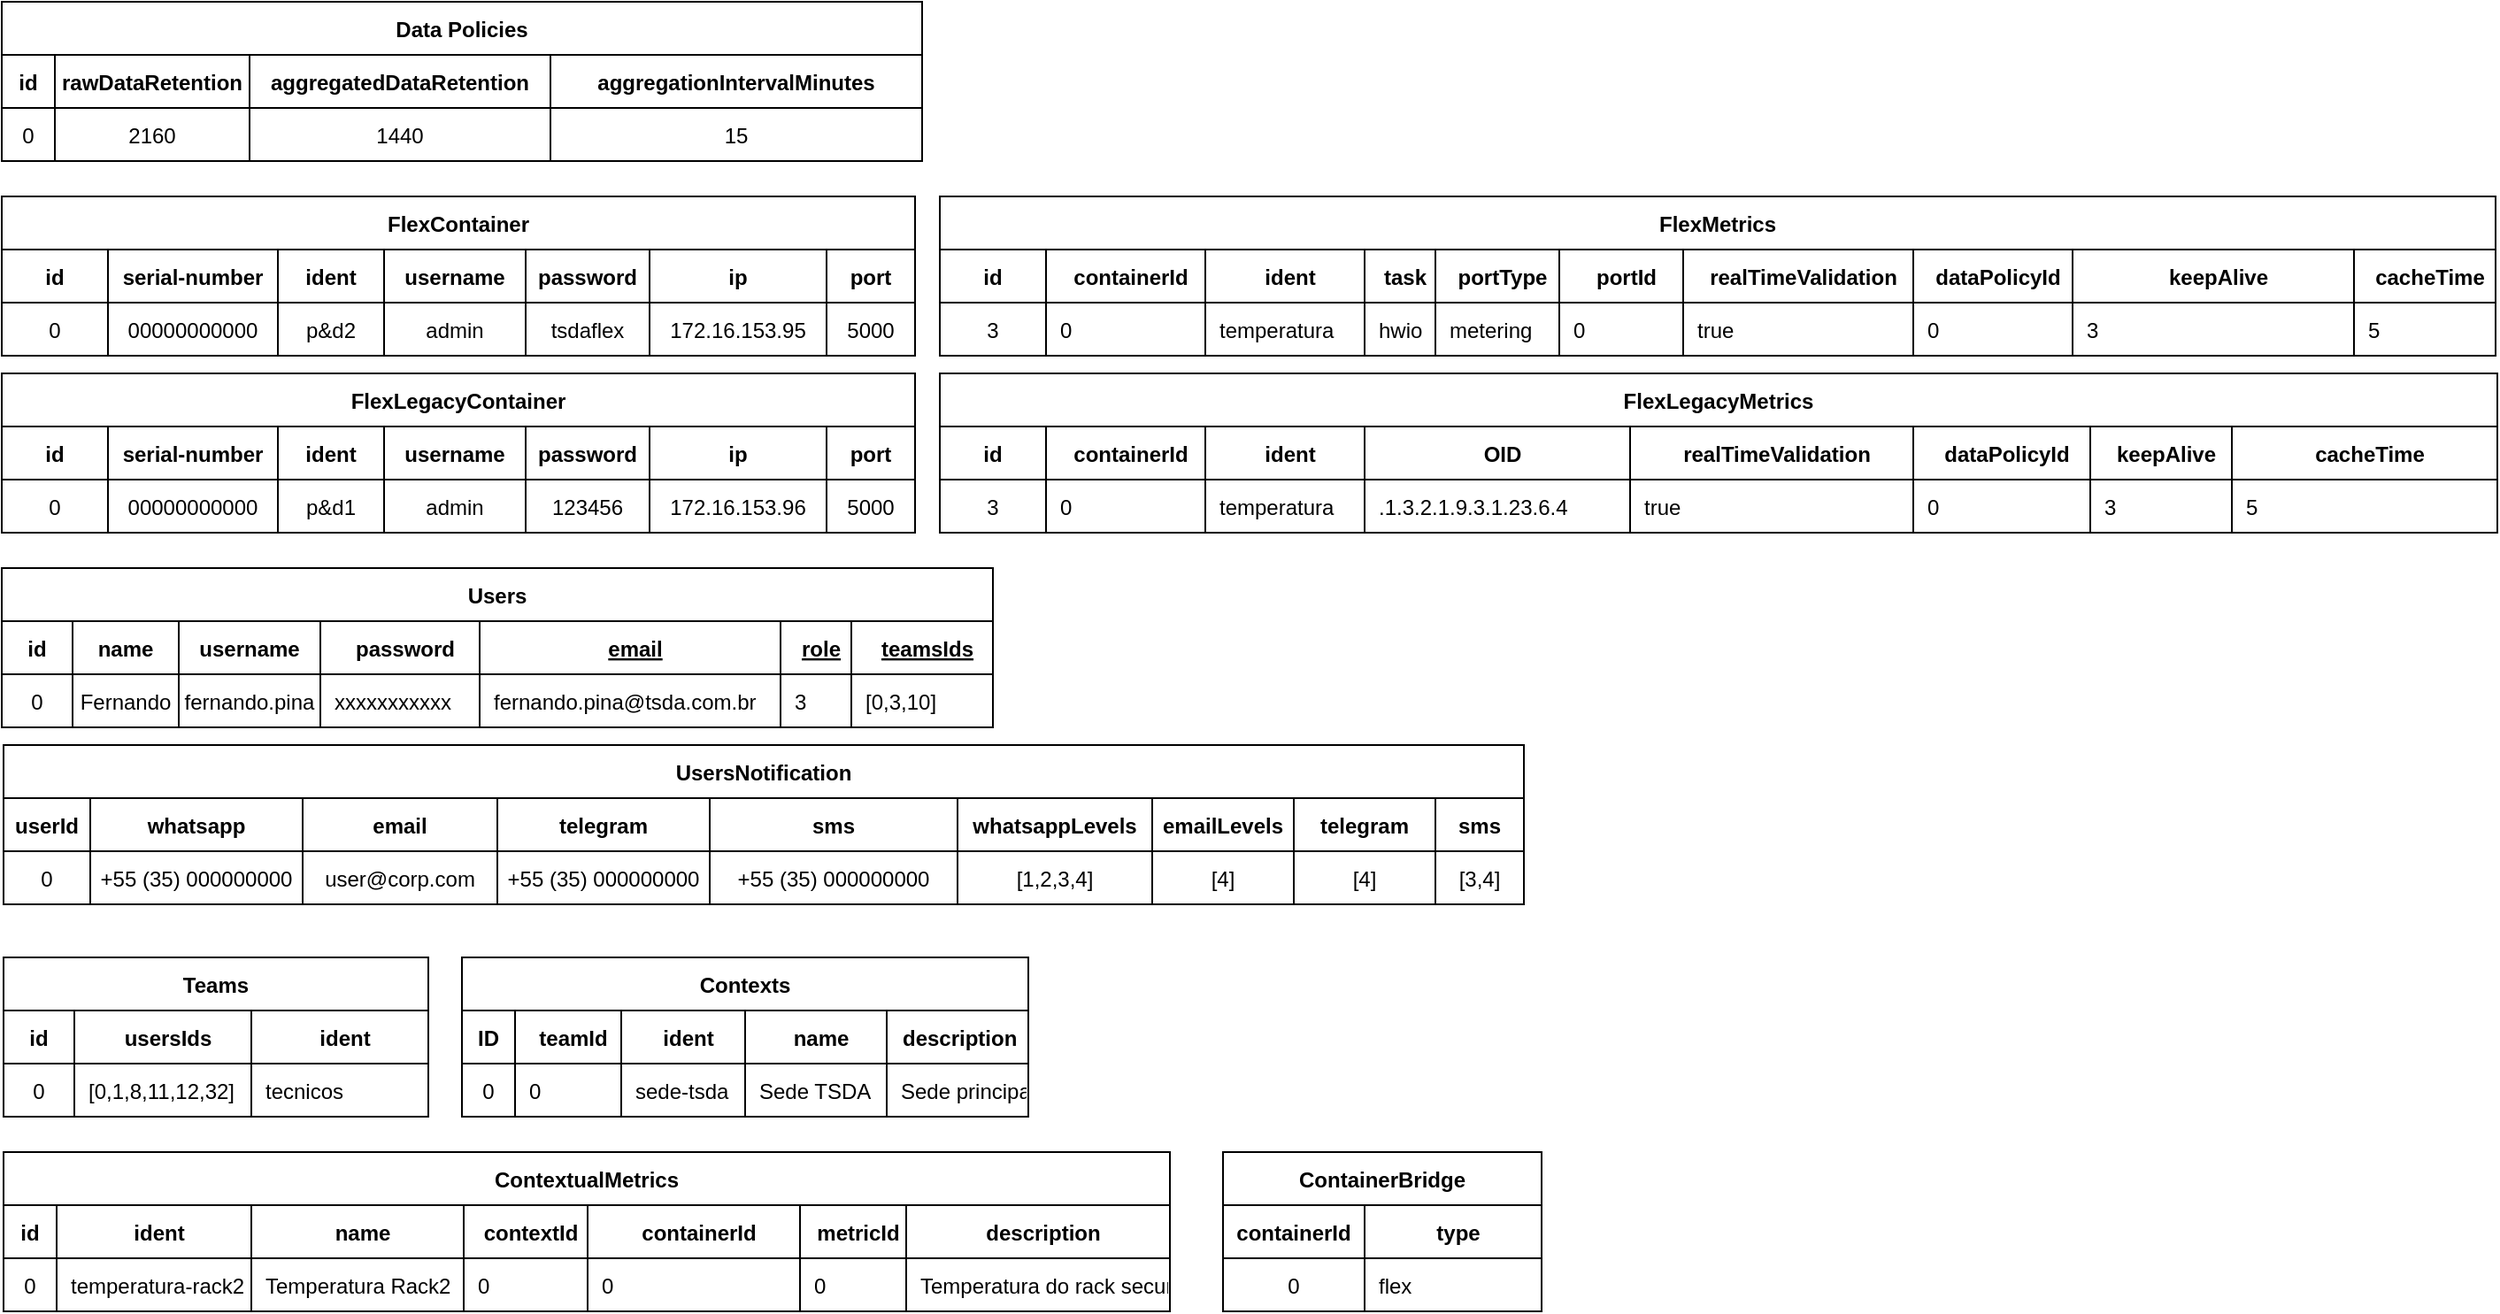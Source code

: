 <mxfile version="20.3.7" type="device"><diagram id="XfhPXCqJFvf_wuu39HGO" name="Página-1"><mxGraphModel dx="1302" dy="1980" grid="1" gridSize="10" guides="1" tooltips="1" connect="1" arrows="1" fold="1" page="1" pageScale="1" pageWidth="827" pageHeight="1169" math="0" shadow="0"><root><mxCell id="0"/><mxCell id="1" parent="0"/><mxCell id="057XA3kGeUnl7sfl549g-14" value="Users" style="shape=table;startSize=30;container=1;collapsible=1;childLayout=tableLayout;fixedRows=1;rowLines=0;fontStyle=1;align=center;resizeLast=1;" parent="1" vertex="1"><mxGeometry x="10" y="220" width="560" height="90" as="geometry"><mxRectangle x="413" y="370" width="70" height="30" as="alternateBounds"/></mxGeometry></mxCell><mxCell id="057XA3kGeUnl7sfl549g-15" value="" style="shape=tableRow;horizontal=0;startSize=0;swimlaneHead=0;swimlaneBody=0;fillColor=none;collapsible=0;dropTarget=0;points=[[0,0.5],[1,0.5]];portConstraint=eastwest;top=0;left=0;right=0;bottom=1;" parent="057XA3kGeUnl7sfl549g-14" vertex="1"><mxGeometry y="30" width="560" height="30" as="geometry"/></mxCell><mxCell id="057XA3kGeUnl7sfl549g-31" value="id" style="shape=partialRectangle;connectable=0;fillColor=none;top=0;left=0;bottom=0;right=0;fontStyle=1;overflow=hidden;align=center;" parent="057XA3kGeUnl7sfl549g-15" vertex="1"><mxGeometry width="40" height="30" as="geometry"><mxRectangle width="40" height="30" as="alternateBounds"/></mxGeometry></mxCell><mxCell id="057XA3kGeUnl7sfl549g-27" value="name" style="shape=partialRectangle;connectable=0;fillColor=none;top=0;left=0;bottom=0;right=0;fontStyle=1;overflow=hidden;align=center;" parent="057XA3kGeUnl7sfl549g-15" vertex="1"><mxGeometry x="40" width="60" height="30" as="geometry"><mxRectangle width="60" height="30" as="alternateBounds"/></mxGeometry></mxCell><mxCell id="057XA3kGeUnl7sfl549g-16" value="username" style="shape=partialRectangle;connectable=0;fillColor=none;top=0;left=0;bottom=0;right=0;fontStyle=1;overflow=hidden;" parent="057XA3kGeUnl7sfl549g-15" vertex="1"><mxGeometry x="100" width="80" height="30" as="geometry"><mxRectangle width="80" height="30" as="alternateBounds"/></mxGeometry></mxCell><mxCell id="057XA3kGeUnl7sfl549g-17" value="password" style="shape=partialRectangle;connectable=0;fillColor=none;top=0;left=0;bottom=0;right=0;align=center;spacingLeft=6;fontStyle=1;overflow=hidden;" parent="057XA3kGeUnl7sfl549g-15" vertex="1"><mxGeometry x="180" width="90" height="30" as="geometry"><mxRectangle width="90" height="30" as="alternateBounds"/></mxGeometry></mxCell><mxCell id="057XA3kGeUnl7sfl549g-39" value="email" style="shape=partialRectangle;connectable=0;fillColor=none;top=0;left=0;bottom=0;right=0;align=center;spacingLeft=6;fontStyle=5;overflow=hidden;" parent="057XA3kGeUnl7sfl549g-15" vertex="1"><mxGeometry x="270" width="170" height="30" as="geometry"><mxRectangle width="170" height="30" as="alternateBounds"/></mxGeometry></mxCell><mxCell id="057XA3kGeUnl7sfl549g-43" value="role" style="shape=partialRectangle;connectable=0;fillColor=none;top=0;left=0;bottom=0;right=0;align=center;spacingLeft=6;fontStyle=5;overflow=hidden;" parent="057XA3kGeUnl7sfl549g-15" vertex="1"><mxGeometry x="440" width="40" height="30" as="geometry"><mxRectangle width="40" height="30" as="alternateBounds"/></mxGeometry></mxCell><mxCell id="057XA3kGeUnl7sfl549g-46" value="teamsIds" style="shape=partialRectangle;connectable=0;fillColor=none;top=0;left=0;bottom=0;right=0;align=center;spacingLeft=6;fontStyle=5;overflow=hidden;" parent="057XA3kGeUnl7sfl549g-15" vertex="1"><mxGeometry x="480" width="80" height="30" as="geometry"><mxRectangle width="80" height="30" as="alternateBounds"/></mxGeometry></mxCell><mxCell id="057XA3kGeUnl7sfl549g-45" style="edgeStyle=orthogonalEdgeStyle;rounded=0;orthogonalLoop=1;jettySize=auto;html=1;exitX=1;exitY=0.5;exitDx=0;exitDy=0;" parent="057XA3kGeUnl7sfl549g-14" source="057XA3kGeUnl7sfl549g-18" target="057XA3kGeUnl7sfl549g-18" edge="1"><mxGeometry relative="1" as="geometry"/></mxCell><mxCell id="057XA3kGeUnl7sfl549g-18" value="" style="shape=tableRow;horizontal=0;startSize=0;swimlaneHead=0;swimlaneBody=0;fillColor=none;collapsible=0;dropTarget=0;points=[[0,0.5],[1,0.5]];portConstraint=eastwest;top=0;left=0;right=0;bottom=0;" parent="057XA3kGeUnl7sfl549g-14" vertex="1"><mxGeometry y="60" width="560" height="30" as="geometry"/></mxCell><mxCell id="057XA3kGeUnl7sfl549g-32" value="0" style="shape=partialRectangle;connectable=0;fillColor=none;top=0;left=0;bottom=0;right=0;editable=1;overflow=hidden;" parent="057XA3kGeUnl7sfl549g-18" vertex="1"><mxGeometry width="40" height="30" as="geometry"><mxRectangle width="40" height="30" as="alternateBounds"/></mxGeometry></mxCell><mxCell id="057XA3kGeUnl7sfl549g-28" value="Fernando" style="shape=partialRectangle;connectable=0;fillColor=none;top=0;left=0;bottom=0;right=0;editable=1;overflow=hidden;" parent="057XA3kGeUnl7sfl549g-18" vertex="1"><mxGeometry x="40" width="60" height="30" as="geometry"><mxRectangle width="60" height="30" as="alternateBounds"/></mxGeometry></mxCell><mxCell id="057XA3kGeUnl7sfl549g-19" value="fernando.pina" style="shape=partialRectangle;connectable=0;fillColor=none;top=0;left=0;bottom=0;right=0;editable=1;overflow=hidden;" parent="057XA3kGeUnl7sfl549g-18" vertex="1"><mxGeometry x="100" width="80" height="30" as="geometry"><mxRectangle width="80" height="30" as="alternateBounds"/></mxGeometry></mxCell><mxCell id="057XA3kGeUnl7sfl549g-20" value="xxxxxxxxxxx" style="shape=partialRectangle;connectable=0;fillColor=none;top=0;left=0;bottom=0;right=0;align=left;spacingLeft=6;overflow=hidden;" parent="057XA3kGeUnl7sfl549g-18" vertex="1"><mxGeometry x="180" width="90" height="30" as="geometry"><mxRectangle width="90" height="30" as="alternateBounds"/></mxGeometry></mxCell><mxCell id="057XA3kGeUnl7sfl549g-40" value="fernando.pina@tsda.com.br" style="shape=partialRectangle;connectable=0;fillColor=none;top=0;left=0;bottom=0;right=0;align=left;spacingLeft=6;overflow=hidden;" parent="057XA3kGeUnl7sfl549g-18" vertex="1"><mxGeometry x="270" width="170" height="30" as="geometry"><mxRectangle width="170" height="30" as="alternateBounds"/></mxGeometry></mxCell><mxCell id="057XA3kGeUnl7sfl549g-44" value="3" style="shape=partialRectangle;connectable=0;fillColor=none;top=0;left=0;bottom=0;right=0;align=left;spacingLeft=6;overflow=hidden;" parent="057XA3kGeUnl7sfl549g-18" vertex="1"><mxGeometry x="440" width="40" height="30" as="geometry"><mxRectangle width="40" height="30" as="alternateBounds"/></mxGeometry></mxCell><mxCell id="057XA3kGeUnl7sfl549g-47" value="[0,3,10]" style="shape=partialRectangle;connectable=0;fillColor=none;top=0;left=0;bottom=0;right=0;align=left;spacingLeft=6;overflow=hidden;" parent="057XA3kGeUnl7sfl549g-18" vertex="1"><mxGeometry x="480" width="80" height="30" as="geometry"><mxRectangle width="80" height="30" as="alternateBounds"/></mxGeometry></mxCell><mxCell id="057XA3kGeUnl7sfl549g-61" value="Teams" style="shape=table;startSize=30;container=1;collapsible=1;childLayout=tableLayout;fixedRows=1;rowLines=0;fontStyle=1;align=center;resizeLast=1;" parent="1" vertex="1"><mxGeometry x="11" y="440" width="240" height="90" as="geometry"/></mxCell><mxCell id="057XA3kGeUnl7sfl549g-62" value="" style="shape=tableRow;horizontal=0;startSize=0;swimlaneHead=0;swimlaneBody=0;fillColor=none;collapsible=0;dropTarget=0;points=[[0,0.5],[1,0.5]];portConstraint=eastwest;top=0;left=0;right=0;bottom=1;" parent="057XA3kGeUnl7sfl549g-61" vertex="1"><mxGeometry y="30" width="240" height="30" as="geometry"/></mxCell><mxCell id="057XA3kGeUnl7sfl549g-63" value="id" style="shape=partialRectangle;connectable=0;fillColor=none;top=0;left=0;bottom=0;right=0;fontStyle=1;overflow=hidden;" parent="057XA3kGeUnl7sfl549g-62" vertex="1"><mxGeometry width="40" height="30" as="geometry"><mxRectangle width="40" height="30" as="alternateBounds"/></mxGeometry></mxCell><mxCell id="057XA3kGeUnl7sfl549g-64" value="usersIds" style="shape=partialRectangle;connectable=0;fillColor=none;top=0;left=0;bottom=0;right=0;align=center;spacingLeft=6;fontStyle=1;overflow=hidden;" parent="057XA3kGeUnl7sfl549g-62" vertex="1"><mxGeometry x="40" width="100" height="30" as="geometry"><mxRectangle width="100" height="30" as="alternateBounds"/></mxGeometry></mxCell><mxCell id="057XA3kGeUnl7sfl549g-329" value="ident" style="shape=partialRectangle;connectable=0;fillColor=none;top=0;left=0;bottom=0;right=0;align=center;spacingLeft=6;fontStyle=1;overflow=hidden;" parent="057XA3kGeUnl7sfl549g-62" vertex="1"><mxGeometry x="140" width="100" height="30" as="geometry"><mxRectangle width="100" height="30" as="alternateBounds"/></mxGeometry></mxCell><mxCell id="057XA3kGeUnl7sfl549g-65" value="" style="shape=tableRow;horizontal=0;startSize=0;swimlaneHead=0;swimlaneBody=0;fillColor=none;collapsible=0;dropTarget=0;points=[[0,0.5],[1,0.5]];portConstraint=eastwest;top=0;left=0;right=0;bottom=0;" parent="057XA3kGeUnl7sfl549g-61" vertex="1"><mxGeometry y="60" width="240" height="30" as="geometry"/></mxCell><mxCell id="057XA3kGeUnl7sfl549g-66" value="0" style="shape=partialRectangle;connectable=0;fillColor=none;top=0;left=0;bottom=0;right=0;editable=1;overflow=hidden;" parent="057XA3kGeUnl7sfl549g-65" vertex="1"><mxGeometry width="40" height="30" as="geometry"><mxRectangle width="40" height="30" as="alternateBounds"/></mxGeometry></mxCell><mxCell id="057XA3kGeUnl7sfl549g-67" value="[0,1,8,11,12,32]" style="shape=partialRectangle;connectable=0;fillColor=none;top=0;left=0;bottom=0;right=0;align=left;spacingLeft=6;overflow=hidden;" parent="057XA3kGeUnl7sfl549g-65" vertex="1"><mxGeometry x="40" width="100" height="30" as="geometry"><mxRectangle width="100" height="30" as="alternateBounds"/></mxGeometry></mxCell><mxCell id="057XA3kGeUnl7sfl549g-330" value="tecnicos" style="shape=partialRectangle;connectable=0;fillColor=none;top=0;left=0;bottom=0;right=0;align=left;spacingLeft=6;overflow=hidden;" parent="057XA3kGeUnl7sfl549g-65" vertex="1"><mxGeometry x="140" width="100" height="30" as="geometry"><mxRectangle width="100" height="30" as="alternateBounds"/></mxGeometry></mxCell><mxCell id="057XA3kGeUnl7sfl549g-106" value="ContextualMetrics" style="shape=table;startSize=30;container=1;collapsible=1;childLayout=tableLayout;fixedRows=1;rowLines=0;fontStyle=1;align=center;resizeLast=1;" parent="1" vertex="1"><mxGeometry x="11" y="550" width="659" height="90" as="geometry"/></mxCell><mxCell id="057XA3kGeUnl7sfl549g-107" value="" style="shape=tableRow;horizontal=0;startSize=0;swimlaneHead=0;swimlaneBody=0;fillColor=none;collapsible=0;dropTarget=0;points=[[0,0.5],[1,0.5]];portConstraint=eastwest;top=0;left=0;right=0;bottom=1;" parent="057XA3kGeUnl7sfl549g-106" vertex="1"><mxGeometry y="30" width="659" height="30" as="geometry"/></mxCell><mxCell id="057XA3kGeUnl7sfl549g-108" value="id" style="shape=partialRectangle;connectable=0;fillColor=none;top=0;left=0;bottom=0;right=0;fontStyle=1;overflow=hidden;" parent="057XA3kGeUnl7sfl549g-107" vertex="1"><mxGeometry width="30" height="30" as="geometry"><mxRectangle width="30" height="30" as="alternateBounds"/></mxGeometry></mxCell><mxCell id="057XA3kGeUnl7sfl549g-109" value="ident" style="shape=partialRectangle;connectable=0;fillColor=none;top=0;left=0;bottom=0;right=0;align=center;spacingLeft=6;fontStyle=1;overflow=hidden;" parent="057XA3kGeUnl7sfl549g-107" vertex="1"><mxGeometry x="30" width="110" height="30" as="geometry"><mxRectangle width="110" height="30" as="alternateBounds"/></mxGeometry></mxCell><mxCell id="057XA3kGeUnl7sfl549g-128" value="name" style="shape=partialRectangle;connectable=0;fillColor=none;top=0;left=0;bottom=0;right=0;align=center;spacingLeft=6;fontStyle=1;overflow=hidden;" parent="057XA3kGeUnl7sfl549g-107" vertex="1"><mxGeometry x="140" width="120" height="30" as="geometry"><mxRectangle width="120" height="30" as="alternateBounds"/></mxGeometry></mxCell><mxCell id="057XA3kGeUnl7sfl549g-130" value="contextId" style="shape=partialRectangle;connectable=0;fillColor=none;top=0;left=0;bottom=0;right=0;align=center;spacingLeft=6;fontStyle=1;overflow=hidden;" parent="057XA3kGeUnl7sfl549g-107" vertex="1"><mxGeometry x="260" width="70" height="30" as="geometry"><mxRectangle width="70" height="30" as="alternateBounds"/></mxGeometry></mxCell><mxCell id="057XA3kGeUnl7sfl549g-132" value="containerId" style="shape=partialRectangle;connectable=0;fillColor=none;top=0;left=0;bottom=0;right=0;align=center;spacingLeft=6;fontStyle=1;overflow=hidden;" parent="057XA3kGeUnl7sfl549g-107" vertex="1"><mxGeometry x="330" width="120" height="30" as="geometry"><mxRectangle width="120" height="30" as="alternateBounds"/></mxGeometry></mxCell><mxCell id="057XA3kGeUnl7sfl549g-134" value="metricId" style="shape=partialRectangle;connectable=0;fillColor=none;top=0;left=0;bottom=0;right=0;align=center;spacingLeft=6;fontStyle=1;overflow=hidden;" parent="057XA3kGeUnl7sfl549g-107" vertex="1"><mxGeometry x="450" width="60" height="30" as="geometry"><mxRectangle width="60" height="30" as="alternateBounds"/></mxGeometry></mxCell><mxCell id="057XA3kGeUnl7sfl549g-283" value="description" style="shape=partialRectangle;connectable=0;fillColor=none;top=0;left=0;bottom=0;right=0;align=center;spacingLeft=6;fontStyle=1;overflow=hidden;" parent="057XA3kGeUnl7sfl549g-107" vertex="1"><mxGeometry x="510" width="149" height="30" as="geometry"><mxRectangle width="149" height="30" as="alternateBounds"/></mxGeometry></mxCell><mxCell id="057XA3kGeUnl7sfl549g-110" value="" style="shape=tableRow;horizontal=0;startSize=0;swimlaneHead=0;swimlaneBody=0;fillColor=none;collapsible=0;dropTarget=0;points=[[0,0.5],[1,0.5]];portConstraint=eastwest;top=0;left=0;right=0;bottom=0;" parent="057XA3kGeUnl7sfl549g-106" vertex="1"><mxGeometry y="60" width="659" height="30" as="geometry"/></mxCell><mxCell id="057XA3kGeUnl7sfl549g-111" value="0" style="shape=partialRectangle;connectable=0;fillColor=none;top=0;left=0;bottom=0;right=0;editable=1;overflow=hidden;" parent="057XA3kGeUnl7sfl549g-110" vertex="1"><mxGeometry width="30" height="30" as="geometry"><mxRectangle width="30" height="30" as="alternateBounds"/></mxGeometry></mxCell><mxCell id="057XA3kGeUnl7sfl549g-112" value="temperatura-rack2" style="shape=partialRectangle;connectable=0;fillColor=none;top=0;left=0;bottom=0;right=0;align=left;spacingLeft=6;overflow=hidden;" parent="057XA3kGeUnl7sfl549g-110" vertex="1"><mxGeometry x="30" width="110" height="30" as="geometry"><mxRectangle width="110" height="30" as="alternateBounds"/></mxGeometry></mxCell><mxCell id="057XA3kGeUnl7sfl549g-129" value="Temperatura Rack2" style="shape=partialRectangle;connectable=0;fillColor=none;top=0;left=0;bottom=0;right=0;align=left;spacingLeft=6;overflow=hidden;" parent="057XA3kGeUnl7sfl549g-110" vertex="1"><mxGeometry x="140" width="120" height="30" as="geometry"><mxRectangle width="120" height="30" as="alternateBounds"/></mxGeometry></mxCell><mxCell id="057XA3kGeUnl7sfl549g-131" value="0" style="shape=partialRectangle;connectable=0;fillColor=none;top=0;left=0;bottom=0;right=0;align=left;spacingLeft=6;overflow=hidden;" parent="057XA3kGeUnl7sfl549g-110" vertex="1"><mxGeometry x="260" width="70" height="30" as="geometry"><mxRectangle width="70" height="30" as="alternateBounds"/></mxGeometry></mxCell><mxCell id="057XA3kGeUnl7sfl549g-133" value="0" style="shape=partialRectangle;connectable=0;fillColor=none;top=0;left=0;bottom=0;right=0;align=left;spacingLeft=6;overflow=hidden;" parent="057XA3kGeUnl7sfl549g-110" vertex="1"><mxGeometry x="330" width="120" height="30" as="geometry"><mxRectangle width="120" height="30" as="alternateBounds"/></mxGeometry></mxCell><mxCell id="057XA3kGeUnl7sfl549g-135" value="0" style="shape=partialRectangle;connectable=0;fillColor=none;top=0;left=0;bottom=0;right=0;align=left;spacingLeft=6;overflow=hidden;" parent="057XA3kGeUnl7sfl549g-110" vertex="1"><mxGeometry x="450" width="60" height="30" as="geometry"><mxRectangle width="60" height="30" as="alternateBounds"/></mxGeometry></mxCell><mxCell id="057XA3kGeUnl7sfl549g-284" value="Temperatura do rack secundarion" style="shape=partialRectangle;connectable=0;fillColor=none;top=0;left=0;bottom=0;right=0;align=left;spacingLeft=6;overflow=hidden;" parent="057XA3kGeUnl7sfl549g-110" vertex="1"><mxGeometry x="510" width="149" height="30" as="geometry"><mxRectangle width="149" height="30" as="alternateBounds"/></mxGeometry></mxCell><mxCell id="057XA3kGeUnl7sfl549g-113" value="Contexts" style="shape=table;startSize=30;container=1;collapsible=1;childLayout=tableLayout;fixedRows=1;rowLines=0;fontStyle=1;align=center;resizeLast=1;" parent="1" vertex="1"><mxGeometry x="270" y="440" width="320" height="90" as="geometry"/></mxCell><mxCell id="057XA3kGeUnl7sfl549g-114" value="" style="shape=tableRow;horizontal=0;startSize=0;swimlaneHead=0;swimlaneBody=0;fillColor=none;collapsible=0;dropTarget=0;points=[[0,0.5],[1,0.5]];portConstraint=eastwest;top=0;left=0;right=0;bottom=1;" parent="057XA3kGeUnl7sfl549g-113" vertex="1"><mxGeometry y="30" width="320" height="30" as="geometry"/></mxCell><mxCell id="057XA3kGeUnl7sfl549g-115" value="ID" style="shape=partialRectangle;connectable=0;fillColor=none;top=0;left=0;bottom=0;right=0;fontStyle=1;overflow=hidden;" parent="057XA3kGeUnl7sfl549g-114" vertex="1"><mxGeometry width="30" height="30" as="geometry"><mxRectangle width="30" height="30" as="alternateBounds"/></mxGeometry></mxCell><mxCell id="057XA3kGeUnl7sfl549g-116" value="teamId" style="shape=partialRectangle;connectable=0;fillColor=none;top=0;left=0;bottom=0;right=0;align=center;spacingLeft=6;fontStyle=1;overflow=hidden;" parent="057XA3kGeUnl7sfl549g-114" vertex="1"><mxGeometry x="30" width="60" height="30" as="geometry"><mxRectangle width="60" height="30" as="alternateBounds"/></mxGeometry></mxCell><mxCell id="057XA3kGeUnl7sfl549g-120" value="ident" style="shape=partialRectangle;connectable=0;fillColor=none;top=0;left=0;bottom=0;right=0;align=center;spacingLeft=6;fontStyle=1;overflow=hidden;" parent="057XA3kGeUnl7sfl549g-114" vertex="1"><mxGeometry x="90" width="70" height="30" as="geometry"><mxRectangle width="70" height="30" as="alternateBounds"/></mxGeometry></mxCell><mxCell id="057XA3kGeUnl7sfl549g-124" value="name" style="shape=partialRectangle;connectable=0;fillColor=none;top=0;left=0;bottom=0;right=0;align=center;spacingLeft=6;fontStyle=1;overflow=hidden;" parent="057XA3kGeUnl7sfl549g-114" vertex="1"><mxGeometry x="160" width="80" height="30" as="geometry"><mxRectangle width="80" height="30" as="alternateBounds"/></mxGeometry></mxCell><mxCell id="Wr7JdMc87YvHndoJ0lIA-1" value="description " style="shape=partialRectangle;connectable=0;fillColor=none;top=0;left=0;bottom=0;right=0;align=center;spacingLeft=6;fontStyle=1;overflow=hidden;" vertex="1" parent="057XA3kGeUnl7sfl549g-114"><mxGeometry x="240" width="80" height="30" as="geometry"><mxRectangle width="80" height="30" as="alternateBounds"/></mxGeometry></mxCell><mxCell id="057XA3kGeUnl7sfl549g-117" value="" style="shape=tableRow;horizontal=0;startSize=0;swimlaneHead=0;swimlaneBody=0;fillColor=none;collapsible=0;dropTarget=0;points=[[0,0.5],[1,0.5]];portConstraint=eastwest;top=0;left=0;right=0;bottom=0;" parent="057XA3kGeUnl7sfl549g-113" vertex="1"><mxGeometry y="60" width="320" height="30" as="geometry"/></mxCell><mxCell id="057XA3kGeUnl7sfl549g-118" value="0" style="shape=partialRectangle;connectable=0;fillColor=none;top=0;left=0;bottom=0;right=0;editable=1;overflow=hidden;" parent="057XA3kGeUnl7sfl549g-117" vertex="1"><mxGeometry width="30" height="30" as="geometry"><mxRectangle width="30" height="30" as="alternateBounds"/></mxGeometry></mxCell><mxCell id="057XA3kGeUnl7sfl549g-119" value="0" style="shape=partialRectangle;connectable=0;fillColor=none;top=0;left=0;bottom=0;right=0;align=left;spacingLeft=6;overflow=hidden;" parent="057XA3kGeUnl7sfl549g-117" vertex="1"><mxGeometry x="30" width="60" height="30" as="geometry"><mxRectangle width="60" height="30" as="alternateBounds"/></mxGeometry></mxCell><mxCell id="057XA3kGeUnl7sfl549g-121" value="sede-tsda" style="shape=partialRectangle;connectable=0;fillColor=none;top=0;left=0;bottom=0;right=0;align=left;spacingLeft=6;overflow=hidden;" parent="057XA3kGeUnl7sfl549g-117" vertex="1"><mxGeometry x="90" width="70" height="30" as="geometry"><mxRectangle width="70" height="30" as="alternateBounds"/></mxGeometry></mxCell><mxCell id="057XA3kGeUnl7sfl549g-125" value="Sede TSDA" style="shape=partialRectangle;connectable=0;fillColor=none;top=0;left=0;bottom=0;right=0;align=left;spacingLeft=6;overflow=hidden;" parent="057XA3kGeUnl7sfl549g-117" vertex="1"><mxGeometry x="160" width="80" height="30" as="geometry"><mxRectangle width="80" height="30" as="alternateBounds"/></mxGeometry></mxCell><mxCell id="Wr7JdMc87YvHndoJ0lIA-2" value="Sede principal" style="shape=partialRectangle;connectable=0;fillColor=none;top=0;left=0;bottom=0;right=0;align=left;spacingLeft=6;overflow=hidden;" vertex="1" parent="057XA3kGeUnl7sfl549g-117"><mxGeometry x="240" width="80" height="30" as="geometry"><mxRectangle width="80" height="30" as="alternateBounds"/></mxGeometry></mxCell><mxCell id="057XA3kGeUnl7sfl549g-136" value="ContainerBridge" style="shape=table;startSize=30;container=1;collapsible=1;childLayout=tableLayout;fixedRows=1;rowLines=0;fontStyle=1;align=center;resizeLast=1;" parent="1" vertex="1"><mxGeometry x="700" y="550" width="180" height="90" as="geometry"/></mxCell><mxCell id="057XA3kGeUnl7sfl549g-137" value="" style="shape=tableRow;horizontal=0;startSize=0;swimlaneHead=0;swimlaneBody=0;fillColor=none;collapsible=0;dropTarget=0;points=[[0,0.5],[1,0.5]];portConstraint=eastwest;top=0;left=0;right=0;bottom=1;" parent="057XA3kGeUnl7sfl549g-136" vertex="1"><mxGeometry y="30" width="180" height="30" as="geometry"/></mxCell><mxCell id="057XA3kGeUnl7sfl549g-138" value="containerId" style="shape=partialRectangle;connectable=0;fillColor=none;top=0;left=0;bottom=0;right=0;fontStyle=1;overflow=hidden;" parent="057XA3kGeUnl7sfl549g-137" vertex="1"><mxGeometry width="80" height="30" as="geometry"><mxRectangle width="80" height="30" as="alternateBounds"/></mxGeometry></mxCell><mxCell id="057XA3kGeUnl7sfl549g-140" value="type" style="shape=partialRectangle;connectable=0;fillColor=none;top=0;left=0;bottom=0;right=0;align=center;spacingLeft=6;fontStyle=1;overflow=hidden;" parent="057XA3kGeUnl7sfl549g-137" vertex="1"><mxGeometry x="80" width="100" height="30" as="geometry"><mxRectangle width="100" height="30" as="alternateBounds"/></mxGeometry></mxCell><mxCell id="057XA3kGeUnl7sfl549g-144" value="" style="shape=tableRow;horizontal=0;startSize=0;swimlaneHead=0;swimlaneBody=0;fillColor=none;collapsible=0;dropTarget=0;points=[[0,0.5],[1,0.5]];portConstraint=eastwest;top=0;left=0;right=0;bottom=0;" parent="057XA3kGeUnl7sfl549g-136" vertex="1"><mxGeometry y="60" width="180" height="30" as="geometry"/></mxCell><mxCell id="057XA3kGeUnl7sfl549g-145" value="0" style="shape=partialRectangle;connectable=0;fillColor=none;top=0;left=0;bottom=0;right=0;editable=1;overflow=hidden;" parent="057XA3kGeUnl7sfl549g-144" vertex="1"><mxGeometry width="80" height="30" as="geometry"><mxRectangle width="80" height="30" as="alternateBounds"/></mxGeometry></mxCell><mxCell id="057XA3kGeUnl7sfl549g-147" value="flex" style="shape=partialRectangle;connectable=0;fillColor=none;top=0;left=0;bottom=0;right=0;align=left;spacingLeft=6;overflow=hidden;" parent="057XA3kGeUnl7sfl549g-144" vertex="1"><mxGeometry x="80" width="100" height="30" as="geometry"><mxRectangle width="100" height="30" as="alternateBounds"/></mxGeometry></mxCell><mxCell id="057XA3kGeUnl7sfl549g-152" value="FlexMetrics" style="shape=table;startSize=30;container=1;collapsible=1;childLayout=tableLayout;fixedRows=1;rowLines=0;fontStyle=1;align=center;resizeLast=1;" parent="1" vertex="1"><mxGeometry x="540" y="10" width="879" height="90" as="geometry"/></mxCell><mxCell id="057XA3kGeUnl7sfl549g-153" value="" style="shape=tableRow;horizontal=0;startSize=0;swimlaneHead=0;swimlaneBody=0;fillColor=none;collapsible=0;dropTarget=0;points=[[0,0.5],[1,0.5]];portConstraint=eastwest;top=0;left=0;right=0;bottom=1;" parent="057XA3kGeUnl7sfl549g-152" vertex="1"><mxGeometry y="30" width="879" height="30" as="geometry"/></mxCell><mxCell id="057XA3kGeUnl7sfl549g-154" value="id" style="shape=partialRectangle;connectable=0;fillColor=none;top=0;left=0;bottom=0;right=0;fontStyle=1;overflow=hidden;" parent="057XA3kGeUnl7sfl549g-153" vertex="1"><mxGeometry width="60" height="30" as="geometry"><mxRectangle width="60" height="30" as="alternateBounds"/></mxGeometry></mxCell><mxCell id="057XA3kGeUnl7sfl549g-155" value="containerId" style="shape=partialRectangle;connectable=0;fillColor=none;top=0;left=0;bottom=0;right=0;align=center;spacingLeft=6;fontStyle=1;overflow=hidden;" parent="057XA3kGeUnl7sfl549g-153" vertex="1"><mxGeometry x="60" width="90" height="30" as="geometry"><mxRectangle width="90" height="30" as="alternateBounds"/></mxGeometry></mxCell><mxCell id="057XA3kGeUnl7sfl549g-165" value="ident" style="shape=partialRectangle;connectable=0;fillColor=none;top=0;left=0;bottom=0;right=0;align=center;spacingLeft=6;fontStyle=1;overflow=hidden;" parent="057XA3kGeUnl7sfl549g-153" vertex="1"><mxGeometry x="150" width="90" height="30" as="geometry"><mxRectangle width="90" height="30" as="alternateBounds"/></mxGeometry></mxCell><mxCell id="057XA3kGeUnl7sfl549g-167" value="task" style="shape=partialRectangle;connectable=0;fillColor=none;top=0;left=0;bottom=0;right=0;align=center;spacingLeft=6;fontStyle=1;overflow=hidden;" parent="057XA3kGeUnl7sfl549g-153" vertex="1"><mxGeometry x="240" width="40" height="30" as="geometry"><mxRectangle width="40" height="30" as="alternateBounds"/></mxGeometry></mxCell><mxCell id="057XA3kGeUnl7sfl549g-169" value="portType" style="shape=partialRectangle;connectable=0;fillColor=none;top=0;left=0;bottom=0;right=0;align=center;spacingLeft=6;fontStyle=1;overflow=hidden;" parent="057XA3kGeUnl7sfl549g-153" vertex="1"><mxGeometry x="280" width="70" height="30" as="geometry"><mxRectangle width="70" height="30" as="alternateBounds"/></mxGeometry></mxCell><mxCell id="057XA3kGeUnl7sfl549g-171" value="portId" style="shape=partialRectangle;connectable=0;fillColor=none;top=0;left=0;bottom=0;right=0;align=center;spacingLeft=6;fontStyle=1;overflow=hidden;" parent="057XA3kGeUnl7sfl549g-153" vertex="1"><mxGeometry x="350" width="70" height="30" as="geometry"><mxRectangle width="70" height="30" as="alternateBounds"/></mxGeometry></mxCell><mxCell id="057XA3kGeUnl7sfl549g-173" value="realTimeValidation" style="shape=partialRectangle;connectable=0;fillColor=none;top=0;left=0;bottom=0;right=0;align=center;spacingLeft=6;fontStyle=1;overflow=hidden;" parent="057XA3kGeUnl7sfl549g-153" vertex="1"><mxGeometry x="420" width="130" height="30" as="geometry"><mxRectangle width="130" height="30" as="alternateBounds"/></mxGeometry></mxCell><mxCell id="057XA3kGeUnl7sfl549g-175" value="dataPolicyId" style="shape=partialRectangle;connectable=0;fillColor=none;top=0;left=0;bottom=0;right=0;align=center;spacingLeft=6;fontStyle=1;overflow=hidden;" parent="057XA3kGeUnl7sfl549g-153" vertex="1"><mxGeometry x="550" width="90" height="30" as="geometry"><mxRectangle width="90" height="30" as="alternateBounds"/></mxGeometry></mxCell><mxCell id="057XA3kGeUnl7sfl549g-325" value="keepAlive" style="shape=partialRectangle;connectable=0;fillColor=none;top=0;left=0;bottom=0;right=0;align=center;spacingLeft=6;fontStyle=1;overflow=hidden;" parent="057XA3kGeUnl7sfl549g-153" vertex="1"><mxGeometry x="640" width="159" height="30" as="geometry"><mxRectangle width="159" height="30" as="alternateBounds"/></mxGeometry></mxCell><mxCell id="ZKLT73KE4AKMuvfb6iT1-1" value="cacheTime" style="shape=partialRectangle;connectable=0;fillColor=none;top=0;left=0;bottom=0;right=0;align=center;spacingLeft=6;fontStyle=1;overflow=hidden;" parent="057XA3kGeUnl7sfl549g-153" vertex="1"><mxGeometry x="799" width="80" height="30" as="geometry"><mxRectangle width="80" height="30" as="alternateBounds"/></mxGeometry></mxCell><mxCell id="057XA3kGeUnl7sfl549g-157" value="" style="shape=tableRow;horizontal=0;startSize=0;swimlaneHead=0;swimlaneBody=0;fillColor=none;collapsible=0;dropTarget=0;points=[[0,0.5],[1,0.5]];portConstraint=eastwest;top=0;left=0;right=0;bottom=0;" parent="057XA3kGeUnl7sfl549g-152" vertex="1"><mxGeometry y="60" width="879" height="30" as="geometry"/></mxCell><mxCell id="057XA3kGeUnl7sfl549g-158" value="3" style="shape=partialRectangle;connectable=0;fillColor=none;top=0;left=0;bottom=0;right=0;editable=1;overflow=hidden;" parent="057XA3kGeUnl7sfl549g-157" vertex="1"><mxGeometry width="60" height="30" as="geometry"><mxRectangle width="60" height="30" as="alternateBounds"/></mxGeometry></mxCell><mxCell id="057XA3kGeUnl7sfl549g-159" value="0" style="shape=partialRectangle;connectable=0;fillColor=none;top=0;left=0;bottom=0;right=0;align=left;spacingLeft=6;overflow=hidden;" parent="057XA3kGeUnl7sfl549g-157" vertex="1"><mxGeometry x="60" width="90" height="30" as="geometry"><mxRectangle width="90" height="30" as="alternateBounds"/></mxGeometry></mxCell><mxCell id="057XA3kGeUnl7sfl549g-166" value="temperatura" style="shape=partialRectangle;connectable=0;fillColor=none;top=0;left=0;bottom=0;right=0;align=left;spacingLeft=6;overflow=hidden;" parent="057XA3kGeUnl7sfl549g-157" vertex="1"><mxGeometry x="150" width="90" height="30" as="geometry"><mxRectangle width="90" height="30" as="alternateBounds"/></mxGeometry></mxCell><mxCell id="057XA3kGeUnl7sfl549g-168" value="hwio" style="shape=partialRectangle;connectable=0;fillColor=none;top=0;left=0;bottom=0;right=0;align=left;spacingLeft=6;overflow=hidden;" parent="057XA3kGeUnl7sfl549g-157" vertex="1"><mxGeometry x="240" width="40" height="30" as="geometry"><mxRectangle width="40" height="30" as="alternateBounds"/></mxGeometry></mxCell><mxCell id="057XA3kGeUnl7sfl549g-170" value="metering" style="shape=partialRectangle;connectable=0;fillColor=none;top=0;left=0;bottom=0;right=0;align=left;spacingLeft=6;overflow=hidden;" parent="057XA3kGeUnl7sfl549g-157" vertex="1"><mxGeometry x="280" width="70" height="30" as="geometry"><mxRectangle width="70" height="30" as="alternateBounds"/></mxGeometry></mxCell><mxCell id="057XA3kGeUnl7sfl549g-172" value="0" style="shape=partialRectangle;connectable=0;fillColor=none;top=0;left=0;bottom=0;right=0;align=left;spacingLeft=6;overflow=hidden;" parent="057XA3kGeUnl7sfl549g-157" vertex="1"><mxGeometry x="350" width="70" height="30" as="geometry"><mxRectangle width="70" height="30" as="alternateBounds"/></mxGeometry></mxCell><mxCell id="057XA3kGeUnl7sfl549g-174" value="true" style="shape=partialRectangle;connectable=0;fillColor=none;top=0;left=0;bottom=0;right=0;align=left;spacingLeft=6;overflow=hidden;" parent="057XA3kGeUnl7sfl549g-157" vertex="1"><mxGeometry x="420" width="130" height="30" as="geometry"><mxRectangle width="130" height="30" as="alternateBounds"/></mxGeometry></mxCell><mxCell id="057XA3kGeUnl7sfl549g-176" value="0" style="shape=partialRectangle;connectable=0;fillColor=none;top=0;left=0;bottom=0;right=0;align=left;spacingLeft=6;overflow=hidden;" parent="057XA3kGeUnl7sfl549g-157" vertex="1"><mxGeometry x="550" width="90" height="30" as="geometry"><mxRectangle width="90" height="30" as="alternateBounds"/></mxGeometry></mxCell><mxCell id="057XA3kGeUnl7sfl549g-326" value="3" style="shape=partialRectangle;connectable=0;fillColor=none;top=0;left=0;bottom=0;right=0;align=left;spacingLeft=6;overflow=hidden;" parent="057XA3kGeUnl7sfl549g-157" vertex="1"><mxGeometry x="640" width="159" height="30" as="geometry"><mxRectangle width="159" height="30" as="alternateBounds"/></mxGeometry></mxCell><mxCell id="ZKLT73KE4AKMuvfb6iT1-2" value="5" style="shape=partialRectangle;connectable=0;fillColor=none;top=0;left=0;bottom=0;right=0;align=left;spacingLeft=6;overflow=hidden;" parent="057XA3kGeUnl7sfl549g-157" vertex="1"><mxGeometry x="799" width="80" height="30" as="geometry"><mxRectangle width="80" height="30" as="alternateBounds"/></mxGeometry></mxCell><mxCell id="057XA3kGeUnl7sfl549g-178" value="FlexContainer" style="shape=table;startSize=30;container=1;collapsible=1;childLayout=tableLayout;fixedRows=1;rowLines=0;fontStyle=1;align=center;resizeLast=1;" parent="1" vertex="1"><mxGeometry x="10" y="10" width="516" height="90" as="geometry"/></mxCell><mxCell id="057XA3kGeUnl7sfl549g-179" value="" style="shape=tableRow;horizontal=0;startSize=0;swimlaneHead=0;swimlaneBody=0;fillColor=none;collapsible=0;dropTarget=0;points=[[0,0.5],[1,0.5]];portConstraint=eastwest;top=0;left=0;right=0;bottom=1;" parent="057XA3kGeUnl7sfl549g-178" vertex="1"><mxGeometry y="30" width="516" height="30" as="geometry"/></mxCell><mxCell id="057XA3kGeUnl7sfl549g-217" value="id" style="shape=partialRectangle;connectable=0;fillColor=none;top=0;left=0;bottom=0;right=0;fontStyle=1;overflow=hidden;" parent="057XA3kGeUnl7sfl549g-179" vertex="1"><mxGeometry width="60" height="30" as="geometry"><mxRectangle width="60" height="30" as="alternateBounds"/></mxGeometry></mxCell><mxCell id="057XA3kGeUnl7sfl549g-219" value="serial-number" style="shape=partialRectangle;connectable=0;fillColor=none;top=0;left=0;bottom=0;right=0;fontStyle=1;overflow=hidden;" parent="057XA3kGeUnl7sfl549g-179" vertex="1"><mxGeometry x="60" width="96" height="30" as="geometry"><mxRectangle width="96" height="30" as="alternateBounds"/></mxGeometry></mxCell><mxCell id="057XA3kGeUnl7sfl549g-222" value="ident" style="shape=partialRectangle;connectable=0;fillColor=none;top=0;left=0;bottom=0;right=0;fontStyle=1;overflow=hidden;" parent="057XA3kGeUnl7sfl549g-179" vertex="1"><mxGeometry x="156" width="60" height="30" as="geometry"><mxRectangle width="60" height="30" as="alternateBounds"/></mxGeometry></mxCell><mxCell id="057XA3kGeUnl7sfl549g-224" value="username" style="shape=partialRectangle;connectable=0;fillColor=none;top=0;left=0;bottom=0;right=0;fontStyle=1;overflow=hidden;" parent="057XA3kGeUnl7sfl549g-179" vertex="1"><mxGeometry x="216" width="80" height="30" as="geometry"><mxRectangle width="80" height="30" as="alternateBounds"/></mxGeometry></mxCell><mxCell id="057XA3kGeUnl7sfl549g-226" value="password" style="shape=partialRectangle;connectable=0;fillColor=none;top=0;left=0;bottom=0;right=0;fontStyle=1;overflow=hidden;" parent="057XA3kGeUnl7sfl549g-179" vertex="1"><mxGeometry x="296" width="70" height="30" as="geometry"><mxRectangle width="70" height="30" as="alternateBounds"/></mxGeometry></mxCell><mxCell id="057XA3kGeUnl7sfl549g-228" value="ip" style="shape=partialRectangle;connectable=0;fillColor=none;top=0;left=0;bottom=0;right=0;fontStyle=1;overflow=hidden;" parent="057XA3kGeUnl7sfl549g-179" vertex="1"><mxGeometry x="366" width="100" height="30" as="geometry"><mxRectangle width="100" height="30" as="alternateBounds"/></mxGeometry></mxCell><mxCell id="057XA3kGeUnl7sfl549g-230" value="port" style="shape=partialRectangle;connectable=0;fillColor=none;top=0;left=0;bottom=0;right=0;fontStyle=1;overflow=hidden;" parent="057XA3kGeUnl7sfl549g-179" vertex="1"><mxGeometry x="466" width="50" height="30" as="geometry"><mxRectangle width="50" height="30" as="alternateBounds"/></mxGeometry></mxCell><mxCell id="057XA3kGeUnl7sfl549g-189" value="" style="shape=tableRow;horizontal=0;startSize=0;swimlaneHead=0;swimlaneBody=0;fillColor=none;collapsible=0;dropTarget=0;points=[[0,0.5],[1,0.5]];portConstraint=eastwest;top=0;left=0;right=0;bottom=0;" parent="057XA3kGeUnl7sfl549g-178" vertex="1"><mxGeometry y="60" width="516" height="30" as="geometry"/></mxCell><mxCell id="057XA3kGeUnl7sfl549g-218" value="0" style="shape=partialRectangle;connectable=0;fillColor=none;top=0;left=0;bottom=0;right=0;editable=1;overflow=hidden;" parent="057XA3kGeUnl7sfl549g-189" vertex="1"><mxGeometry width="60" height="30" as="geometry"><mxRectangle width="60" height="30" as="alternateBounds"/></mxGeometry></mxCell><mxCell id="057XA3kGeUnl7sfl549g-220" value="00000000000" style="shape=partialRectangle;connectable=0;fillColor=none;top=0;left=0;bottom=0;right=0;editable=1;overflow=hidden;" parent="057XA3kGeUnl7sfl549g-189" vertex="1"><mxGeometry x="60" width="96" height="30" as="geometry"><mxRectangle width="96" height="30" as="alternateBounds"/></mxGeometry></mxCell><mxCell id="057XA3kGeUnl7sfl549g-223" value="p&amp;d2" style="shape=partialRectangle;connectable=0;fillColor=none;top=0;left=0;bottom=0;right=0;editable=1;overflow=hidden;" parent="057XA3kGeUnl7sfl549g-189" vertex="1"><mxGeometry x="156" width="60" height="30" as="geometry"><mxRectangle width="60" height="30" as="alternateBounds"/></mxGeometry></mxCell><mxCell id="057XA3kGeUnl7sfl549g-225" value="admin" style="shape=partialRectangle;connectable=0;fillColor=none;top=0;left=0;bottom=0;right=0;editable=1;overflow=hidden;" parent="057XA3kGeUnl7sfl549g-189" vertex="1"><mxGeometry x="216" width="80" height="30" as="geometry"><mxRectangle width="80" height="30" as="alternateBounds"/></mxGeometry></mxCell><mxCell id="057XA3kGeUnl7sfl549g-227" value="tsdaflex" style="shape=partialRectangle;connectable=0;fillColor=none;top=0;left=0;bottom=0;right=0;editable=1;overflow=hidden;" parent="057XA3kGeUnl7sfl549g-189" vertex="1"><mxGeometry x="296" width="70" height="30" as="geometry"><mxRectangle width="70" height="30" as="alternateBounds"/></mxGeometry></mxCell><mxCell id="057XA3kGeUnl7sfl549g-229" value="172.16.153.95" style="shape=partialRectangle;connectable=0;fillColor=none;top=0;left=0;bottom=0;right=0;editable=1;overflow=hidden;" parent="057XA3kGeUnl7sfl549g-189" vertex="1"><mxGeometry x="366" width="100" height="30" as="geometry"><mxRectangle width="100" height="30" as="alternateBounds"/></mxGeometry></mxCell><mxCell id="057XA3kGeUnl7sfl549g-231" value="5000" style="shape=partialRectangle;connectable=0;fillColor=none;top=0;left=0;bottom=0;right=0;editable=1;overflow=hidden;" parent="057XA3kGeUnl7sfl549g-189" vertex="1"><mxGeometry x="466" width="50" height="30" as="geometry"><mxRectangle width="50" height="30" as="alternateBounds"/></mxGeometry></mxCell><mxCell id="057XA3kGeUnl7sfl549g-270" value="Data Policies" style="shape=table;startSize=30;container=1;collapsible=1;childLayout=tableLayout;fixedRows=1;rowLines=0;fontStyle=1;align=center;resizeLast=1;" parent="1" vertex="1"><mxGeometry x="10" y="-100" width="520" height="90" as="geometry"/></mxCell><mxCell id="057XA3kGeUnl7sfl549g-271" value="" style="shape=tableRow;horizontal=0;startSize=0;swimlaneHead=0;swimlaneBody=0;fillColor=none;collapsible=0;dropTarget=0;points=[[0,0.5],[1,0.5]];portConstraint=eastwest;top=0;left=0;right=0;bottom=1;" parent="057XA3kGeUnl7sfl549g-270" vertex="1"><mxGeometry y="30" width="520" height="30" as="geometry"/></mxCell><mxCell id="057XA3kGeUnl7sfl549g-272" value="id" style="shape=partialRectangle;connectable=0;fillColor=none;top=0;left=0;bottom=0;right=0;fontStyle=1;overflow=hidden;" parent="057XA3kGeUnl7sfl549g-271" vertex="1"><mxGeometry width="30" height="30" as="geometry"><mxRectangle width="30" height="30" as="alternateBounds"/></mxGeometry></mxCell><mxCell id="057XA3kGeUnl7sfl549g-275" value="rawDataRetention" style="shape=partialRectangle;connectable=0;fillColor=none;top=0;left=0;bottom=0;right=0;fontStyle=1;overflow=hidden;" parent="057XA3kGeUnl7sfl549g-271" vertex="1"><mxGeometry x="30" width="110" height="30" as="geometry"><mxRectangle width="110" height="30" as="alternateBounds"/></mxGeometry></mxCell><mxCell id="057XA3kGeUnl7sfl549g-279" value="aggregatedDataRetention" style="shape=partialRectangle;connectable=0;fillColor=none;top=0;left=0;bottom=0;right=0;fontStyle=1;overflow=hidden;" parent="057XA3kGeUnl7sfl549g-271" vertex="1"><mxGeometry x="140" width="170" height="30" as="geometry"><mxRectangle width="170" height="30" as="alternateBounds"/></mxGeometry></mxCell><mxCell id="057XA3kGeUnl7sfl549g-281" value="aggregationIntervalMinutes" style="shape=partialRectangle;connectable=0;fillColor=none;top=0;left=0;bottom=0;right=0;fontStyle=1;overflow=hidden;" parent="057XA3kGeUnl7sfl549g-271" vertex="1"><mxGeometry x="310" width="210" height="30" as="geometry"><mxRectangle width="210" height="30" as="alternateBounds"/></mxGeometry></mxCell><mxCell id="057XA3kGeUnl7sfl549g-273" value="" style="shape=tableRow;horizontal=0;startSize=0;swimlaneHead=0;swimlaneBody=0;fillColor=none;collapsible=0;dropTarget=0;points=[[0,0.5],[1,0.5]];portConstraint=eastwest;top=0;left=0;right=0;bottom=0;" parent="057XA3kGeUnl7sfl549g-270" vertex="1"><mxGeometry y="60" width="520" height="30" as="geometry"/></mxCell><mxCell id="057XA3kGeUnl7sfl549g-274" value="0" style="shape=partialRectangle;connectable=0;fillColor=none;top=0;left=0;bottom=0;right=0;editable=1;overflow=hidden;" parent="057XA3kGeUnl7sfl549g-273" vertex="1"><mxGeometry width="30" height="30" as="geometry"><mxRectangle width="30" height="30" as="alternateBounds"/></mxGeometry></mxCell><mxCell id="057XA3kGeUnl7sfl549g-276" value="2160" style="shape=partialRectangle;connectable=0;fillColor=none;top=0;left=0;bottom=0;right=0;editable=1;overflow=hidden;" parent="057XA3kGeUnl7sfl549g-273" vertex="1"><mxGeometry x="30" width="110" height="30" as="geometry"><mxRectangle width="110" height="30" as="alternateBounds"/></mxGeometry></mxCell><mxCell id="057XA3kGeUnl7sfl549g-280" value="1440" style="shape=partialRectangle;connectable=0;fillColor=none;top=0;left=0;bottom=0;right=0;editable=1;overflow=hidden;" parent="057XA3kGeUnl7sfl549g-273" vertex="1"><mxGeometry x="140" width="170" height="30" as="geometry"><mxRectangle width="170" height="30" as="alternateBounds"/></mxGeometry></mxCell><mxCell id="057XA3kGeUnl7sfl549g-282" value="15" style="shape=partialRectangle;connectable=0;fillColor=none;top=0;left=0;bottom=0;right=0;editable=1;overflow=hidden;" parent="057XA3kGeUnl7sfl549g-273" vertex="1"><mxGeometry x="310" width="210" height="30" as="geometry"><mxRectangle width="210" height="30" as="alternateBounds"/></mxGeometry></mxCell><mxCell id="057XA3kGeUnl7sfl549g-289" value="UsersNotification" style="shape=table;startSize=30;container=1;collapsible=1;childLayout=tableLayout;fixedRows=1;rowLines=0;fontStyle=1;align=center;resizeLast=1;" parent="1" vertex="1"><mxGeometry x="11" y="320" width="859" height="90" as="geometry"><mxRectangle x="413" y="370" width="70" height="30" as="alternateBounds"/></mxGeometry></mxCell><mxCell id="057XA3kGeUnl7sfl549g-290" value="" style="shape=tableRow;horizontal=0;startSize=0;swimlaneHead=0;swimlaneBody=0;fillColor=none;collapsible=0;dropTarget=0;points=[[0,0.5],[1,0.5]];portConstraint=eastwest;top=0;left=0;right=0;bottom=1;" parent="057XA3kGeUnl7sfl549g-289" vertex="1"><mxGeometry y="30" width="859" height="30" as="geometry"/></mxCell><mxCell id="057XA3kGeUnl7sfl549g-291" value="userId" style="shape=partialRectangle;connectable=0;fillColor=none;top=0;left=0;bottom=0;right=0;fontStyle=1;overflow=hidden;align=center;" parent="057XA3kGeUnl7sfl549g-290" vertex="1"><mxGeometry width="49" height="30" as="geometry"><mxRectangle width="49" height="30" as="alternateBounds"/></mxGeometry></mxCell><mxCell id="057XA3kGeUnl7sfl549g-292" value="whatsapp" style="shape=partialRectangle;connectable=0;fillColor=none;top=0;left=0;bottom=0;right=0;fontStyle=1;overflow=hidden;align=center;" parent="057XA3kGeUnl7sfl549g-290" vertex="1"><mxGeometry x="49" width="120" height="30" as="geometry"><mxRectangle width="120" height="30" as="alternateBounds"/></mxGeometry></mxCell><mxCell id="057XA3kGeUnl7sfl549g-307" value="email" style="shape=partialRectangle;connectable=0;fillColor=none;top=0;left=0;bottom=0;right=0;fontStyle=1;overflow=hidden;align=center;" parent="057XA3kGeUnl7sfl549g-290" vertex="1"><mxGeometry x="169" width="110" height="30" as="geometry"><mxRectangle width="110" height="30" as="alternateBounds"/></mxGeometry></mxCell><mxCell id="057XA3kGeUnl7sfl549g-309" value="telegram" style="shape=partialRectangle;connectable=0;fillColor=none;top=0;left=0;bottom=0;right=0;fontStyle=1;overflow=hidden;align=center;" parent="057XA3kGeUnl7sfl549g-290" vertex="1"><mxGeometry x="279" width="120" height="30" as="geometry"><mxRectangle width="120" height="30" as="alternateBounds"/></mxGeometry></mxCell><mxCell id="057XA3kGeUnl7sfl549g-311" value="sms" style="shape=partialRectangle;connectable=0;fillColor=none;top=0;left=0;bottom=0;right=0;fontStyle=1;overflow=hidden;align=center;" parent="057XA3kGeUnl7sfl549g-290" vertex="1"><mxGeometry x="399" width="140" height="30" as="geometry"><mxRectangle width="140" height="30" as="alternateBounds"/></mxGeometry></mxCell><mxCell id="057XA3kGeUnl7sfl549g-315" value="whatsappLevels" style="shape=partialRectangle;connectable=0;fillColor=none;top=0;left=0;bottom=0;right=0;fontStyle=1;overflow=hidden;align=center;" parent="057XA3kGeUnl7sfl549g-290" vertex="1"><mxGeometry x="539" width="110" height="30" as="geometry"><mxRectangle width="110" height="30" as="alternateBounds"/></mxGeometry></mxCell><mxCell id="057XA3kGeUnl7sfl549g-317" value="emailLevels" style="shape=partialRectangle;connectable=0;fillColor=none;top=0;left=0;bottom=0;right=0;fontStyle=1;overflow=hidden;align=center;" parent="057XA3kGeUnl7sfl549g-290" vertex="1"><mxGeometry x="649" width="80" height="30" as="geometry"><mxRectangle width="80" height="30" as="alternateBounds"/></mxGeometry></mxCell><mxCell id="057XA3kGeUnl7sfl549g-319" value="telegram" style="shape=partialRectangle;connectable=0;fillColor=none;top=0;left=0;bottom=0;right=0;fontStyle=1;overflow=hidden;align=center;" parent="057XA3kGeUnl7sfl549g-290" vertex="1"><mxGeometry x="729" width="80" height="30" as="geometry"><mxRectangle width="80" height="30" as="alternateBounds"/></mxGeometry></mxCell><mxCell id="057XA3kGeUnl7sfl549g-321" value="sms" style="shape=partialRectangle;connectable=0;fillColor=none;top=0;left=0;bottom=0;right=0;fontStyle=1;overflow=hidden;align=center;" parent="057XA3kGeUnl7sfl549g-290" vertex="1"><mxGeometry x="809" width="50" height="30" as="geometry"><mxRectangle width="50" height="30" as="alternateBounds"/></mxGeometry></mxCell><mxCell id="057XA3kGeUnl7sfl549g-298" style="edgeStyle=orthogonalEdgeStyle;rounded=0;orthogonalLoop=1;jettySize=auto;html=1;exitX=1;exitY=0.5;exitDx=0;exitDy=0;" parent="057XA3kGeUnl7sfl549g-289" source="057XA3kGeUnl7sfl549g-299" target="057XA3kGeUnl7sfl549g-299" edge="1"><mxGeometry relative="1" as="geometry"/></mxCell><mxCell id="057XA3kGeUnl7sfl549g-299" value="" style="shape=tableRow;horizontal=0;startSize=0;swimlaneHead=0;swimlaneBody=0;fillColor=none;collapsible=0;dropTarget=0;points=[[0,0.5],[1,0.5]];portConstraint=eastwest;top=0;left=0;right=0;bottom=0;" parent="057XA3kGeUnl7sfl549g-289" vertex="1"><mxGeometry y="60" width="859" height="30" as="geometry"/></mxCell><mxCell id="057XA3kGeUnl7sfl549g-300" value="0" style="shape=partialRectangle;connectable=0;fillColor=none;top=0;left=0;bottom=0;right=0;editable=1;overflow=hidden;" parent="057XA3kGeUnl7sfl549g-299" vertex="1"><mxGeometry width="49" height="30" as="geometry"><mxRectangle width="49" height="30" as="alternateBounds"/></mxGeometry></mxCell><mxCell id="057XA3kGeUnl7sfl549g-301" value="+55 (35) 000000000" style="shape=partialRectangle;connectable=0;fillColor=none;top=0;left=0;bottom=0;right=0;editable=1;overflow=hidden;" parent="057XA3kGeUnl7sfl549g-299" vertex="1"><mxGeometry x="49" width="120" height="30" as="geometry"><mxRectangle width="120" height="30" as="alternateBounds"/></mxGeometry></mxCell><mxCell id="057XA3kGeUnl7sfl549g-308" value="user@corp.com" style="shape=partialRectangle;connectable=0;fillColor=none;top=0;left=0;bottom=0;right=0;editable=1;overflow=hidden;" parent="057XA3kGeUnl7sfl549g-299" vertex="1"><mxGeometry x="169" width="110" height="30" as="geometry"><mxRectangle width="110" height="30" as="alternateBounds"/></mxGeometry></mxCell><mxCell id="057XA3kGeUnl7sfl549g-310" value="+55 (35) 000000000" style="shape=partialRectangle;connectable=0;fillColor=none;top=0;left=0;bottom=0;right=0;editable=1;overflow=hidden;" parent="057XA3kGeUnl7sfl549g-299" vertex="1"><mxGeometry x="279" width="120" height="30" as="geometry"><mxRectangle width="120" height="30" as="alternateBounds"/></mxGeometry></mxCell><mxCell id="057XA3kGeUnl7sfl549g-312" value="+55 (35) 000000000" style="shape=partialRectangle;connectable=0;fillColor=none;top=0;left=0;bottom=0;right=0;editable=1;overflow=hidden;" parent="057XA3kGeUnl7sfl549g-299" vertex="1"><mxGeometry x="399" width="140" height="30" as="geometry"><mxRectangle width="140" height="30" as="alternateBounds"/></mxGeometry></mxCell><mxCell id="057XA3kGeUnl7sfl549g-316" value="[1,2,3,4]" style="shape=partialRectangle;connectable=0;fillColor=none;top=0;left=0;bottom=0;right=0;editable=1;overflow=hidden;" parent="057XA3kGeUnl7sfl549g-299" vertex="1"><mxGeometry x="539" width="110" height="30" as="geometry"><mxRectangle width="110" height="30" as="alternateBounds"/></mxGeometry></mxCell><mxCell id="057XA3kGeUnl7sfl549g-318" value="[4]" style="shape=partialRectangle;connectable=0;fillColor=none;top=0;left=0;bottom=0;right=0;editable=1;overflow=hidden;" parent="057XA3kGeUnl7sfl549g-299" vertex="1"><mxGeometry x="649" width="80" height="30" as="geometry"><mxRectangle width="80" height="30" as="alternateBounds"/></mxGeometry></mxCell><mxCell id="057XA3kGeUnl7sfl549g-320" value="[4]" style="shape=partialRectangle;connectable=0;fillColor=none;top=0;left=0;bottom=0;right=0;editable=1;overflow=hidden;" parent="057XA3kGeUnl7sfl549g-299" vertex="1"><mxGeometry x="729" width="80" height="30" as="geometry"><mxRectangle width="80" height="30" as="alternateBounds"/></mxGeometry></mxCell><mxCell id="057XA3kGeUnl7sfl549g-322" value="[3,4]" style="shape=partialRectangle;connectable=0;fillColor=none;top=0;left=0;bottom=0;right=0;editable=1;overflow=hidden;" parent="057XA3kGeUnl7sfl549g-299" vertex="1"><mxGeometry x="809" width="50" height="30" as="geometry"><mxRectangle width="50" height="30" as="alternateBounds"/></mxGeometry></mxCell><mxCell id="vdEt5ZQ5qx6F9VrYyWkk-1" value="FlexLegacyContainer" style="shape=table;startSize=30;container=1;collapsible=1;childLayout=tableLayout;fixedRows=1;rowLines=0;fontStyle=1;align=center;resizeLast=1;" parent="1" vertex="1"><mxGeometry x="10" y="110" width="516" height="90" as="geometry"/></mxCell><mxCell id="vdEt5ZQ5qx6F9VrYyWkk-2" value="" style="shape=tableRow;horizontal=0;startSize=0;swimlaneHead=0;swimlaneBody=0;fillColor=none;collapsible=0;dropTarget=0;points=[[0,0.5],[1,0.5]];portConstraint=eastwest;top=0;left=0;right=0;bottom=1;" parent="vdEt5ZQ5qx6F9VrYyWkk-1" vertex="1"><mxGeometry y="30" width="516" height="30" as="geometry"/></mxCell><mxCell id="vdEt5ZQ5qx6F9VrYyWkk-3" value="id" style="shape=partialRectangle;connectable=0;fillColor=none;top=0;left=0;bottom=0;right=0;fontStyle=1;overflow=hidden;" parent="vdEt5ZQ5qx6F9VrYyWkk-2" vertex="1"><mxGeometry width="60" height="30" as="geometry"><mxRectangle width="60" height="30" as="alternateBounds"/></mxGeometry></mxCell><mxCell id="vdEt5ZQ5qx6F9VrYyWkk-4" value="serial-number" style="shape=partialRectangle;connectable=0;fillColor=none;top=0;left=0;bottom=0;right=0;fontStyle=1;overflow=hidden;" parent="vdEt5ZQ5qx6F9VrYyWkk-2" vertex="1"><mxGeometry x="60" width="96" height="30" as="geometry"><mxRectangle width="96" height="30" as="alternateBounds"/></mxGeometry></mxCell><mxCell id="vdEt5ZQ5qx6F9VrYyWkk-5" value="ident" style="shape=partialRectangle;connectable=0;fillColor=none;top=0;left=0;bottom=0;right=0;fontStyle=1;overflow=hidden;" parent="vdEt5ZQ5qx6F9VrYyWkk-2" vertex="1"><mxGeometry x="156" width="60" height="30" as="geometry"><mxRectangle width="60" height="30" as="alternateBounds"/></mxGeometry></mxCell><mxCell id="vdEt5ZQ5qx6F9VrYyWkk-6" value="username" style="shape=partialRectangle;connectable=0;fillColor=none;top=0;left=0;bottom=0;right=0;fontStyle=1;overflow=hidden;" parent="vdEt5ZQ5qx6F9VrYyWkk-2" vertex="1"><mxGeometry x="216" width="80" height="30" as="geometry"><mxRectangle width="80" height="30" as="alternateBounds"/></mxGeometry></mxCell><mxCell id="vdEt5ZQ5qx6F9VrYyWkk-7" value="password" style="shape=partialRectangle;connectable=0;fillColor=none;top=0;left=0;bottom=0;right=0;fontStyle=1;overflow=hidden;" parent="vdEt5ZQ5qx6F9VrYyWkk-2" vertex="1"><mxGeometry x="296" width="70" height="30" as="geometry"><mxRectangle width="70" height="30" as="alternateBounds"/></mxGeometry></mxCell><mxCell id="vdEt5ZQ5qx6F9VrYyWkk-8" value="ip" style="shape=partialRectangle;connectable=0;fillColor=none;top=0;left=0;bottom=0;right=0;fontStyle=1;overflow=hidden;" parent="vdEt5ZQ5qx6F9VrYyWkk-2" vertex="1"><mxGeometry x="366" width="100" height="30" as="geometry"><mxRectangle width="100" height="30" as="alternateBounds"/></mxGeometry></mxCell><mxCell id="vdEt5ZQ5qx6F9VrYyWkk-9" value="port" style="shape=partialRectangle;connectable=0;fillColor=none;top=0;left=0;bottom=0;right=0;fontStyle=1;overflow=hidden;" parent="vdEt5ZQ5qx6F9VrYyWkk-2" vertex="1"><mxGeometry x="466" width="50" height="30" as="geometry"><mxRectangle width="50" height="30" as="alternateBounds"/></mxGeometry></mxCell><mxCell id="vdEt5ZQ5qx6F9VrYyWkk-10" value="" style="shape=tableRow;horizontal=0;startSize=0;swimlaneHead=0;swimlaneBody=0;fillColor=none;collapsible=0;dropTarget=0;points=[[0,0.5],[1,0.5]];portConstraint=eastwest;top=0;left=0;right=0;bottom=0;" parent="vdEt5ZQ5qx6F9VrYyWkk-1" vertex="1"><mxGeometry y="60" width="516" height="30" as="geometry"/></mxCell><mxCell id="vdEt5ZQ5qx6F9VrYyWkk-11" value="0" style="shape=partialRectangle;connectable=0;fillColor=none;top=0;left=0;bottom=0;right=0;editable=1;overflow=hidden;" parent="vdEt5ZQ5qx6F9VrYyWkk-10" vertex="1"><mxGeometry width="60" height="30" as="geometry"><mxRectangle width="60" height="30" as="alternateBounds"/></mxGeometry></mxCell><mxCell id="vdEt5ZQ5qx6F9VrYyWkk-12" value="00000000000" style="shape=partialRectangle;connectable=0;fillColor=none;top=0;left=0;bottom=0;right=0;editable=1;overflow=hidden;" parent="vdEt5ZQ5qx6F9VrYyWkk-10" vertex="1"><mxGeometry x="60" width="96" height="30" as="geometry"><mxRectangle width="96" height="30" as="alternateBounds"/></mxGeometry></mxCell><mxCell id="vdEt5ZQ5qx6F9VrYyWkk-13" value="p&amp;d1" style="shape=partialRectangle;connectable=0;fillColor=none;top=0;left=0;bottom=0;right=0;editable=1;overflow=hidden;" parent="vdEt5ZQ5qx6F9VrYyWkk-10" vertex="1"><mxGeometry x="156" width="60" height="30" as="geometry"><mxRectangle width="60" height="30" as="alternateBounds"/></mxGeometry></mxCell><mxCell id="vdEt5ZQ5qx6F9VrYyWkk-14" value="admin" style="shape=partialRectangle;connectable=0;fillColor=none;top=0;left=0;bottom=0;right=0;editable=1;overflow=hidden;" parent="vdEt5ZQ5qx6F9VrYyWkk-10" vertex="1"><mxGeometry x="216" width="80" height="30" as="geometry"><mxRectangle width="80" height="30" as="alternateBounds"/></mxGeometry></mxCell><mxCell id="vdEt5ZQ5qx6F9VrYyWkk-15" value="123456" style="shape=partialRectangle;connectable=0;fillColor=none;top=0;left=0;bottom=0;right=0;editable=1;overflow=hidden;" parent="vdEt5ZQ5qx6F9VrYyWkk-10" vertex="1"><mxGeometry x="296" width="70" height="30" as="geometry"><mxRectangle width="70" height="30" as="alternateBounds"/></mxGeometry></mxCell><mxCell id="vdEt5ZQ5qx6F9VrYyWkk-16" value="172.16.153.96" style="shape=partialRectangle;connectable=0;fillColor=none;top=0;left=0;bottom=0;right=0;editable=1;overflow=hidden;" parent="vdEt5ZQ5qx6F9VrYyWkk-10" vertex="1"><mxGeometry x="366" width="100" height="30" as="geometry"><mxRectangle width="100" height="30" as="alternateBounds"/></mxGeometry></mxCell><mxCell id="vdEt5ZQ5qx6F9VrYyWkk-17" value="5000" style="shape=partialRectangle;connectable=0;fillColor=none;top=0;left=0;bottom=0;right=0;editable=1;overflow=hidden;" parent="vdEt5ZQ5qx6F9VrYyWkk-10" vertex="1"><mxGeometry x="466" width="50" height="30" as="geometry"><mxRectangle width="50" height="30" as="alternateBounds"/></mxGeometry></mxCell><mxCell id="vdEt5ZQ5qx6F9VrYyWkk-18" value="FlexLegacyMetrics" style="shape=table;startSize=30;container=1;collapsible=1;childLayout=tableLayout;fixedRows=1;rowLines=0;fontStyle=1;align=center;resizeLast=1;" parent="1" vertex="1"><mxGeometry x="540" y="110" width="880" height="90" as="geometry"/></mxCell><mxCell id="vdEt5ZQ5qx6F9VrYyWkk-19" value="" style="shape=tableRow;horizontal=0;startSize=0;swimlaneHead=0;swimlaneBody=0;fillColor=none;collapsible=0;dropTarget=0;points=[[0,0.5],[1,0.5]];portConstraint=eastwest;top=0;left=0;right=0;bottom=1;" parent="vdEt5ZQ5qx6F9VrYyWkk-18" vertex="1"><mxGeometry y="30" width="880" height="30" as="geometry"/></mxCell><mxCell id="vdEt5ZQ5qx6F9VrYyWkk-20" value="id" style="shape=partialRectangle;connectable=0;fillColor=none;top=0;left=0;bottom=0;right=0;fontStyle=1;overflow=hidden;" parent="vdEt5ZQ5qx6F9VrYyWkk-19" vertex="1"><mxGeometry width="60" height="30" as="geometry"><mxRectangle width="60" height="30" as="alternateBounds"/></mxGeometry></mxCell><mxCell id="vdEt5ZQ5qx6F9VrYyWkk-21" value="containerId" style="shape=partialRectangle;connectable=0;fillColor=none;top=0;left=0;bottom=0;right=0;align=center;spacingLeft=6;fontStyle=1;overflow=hidden;" parent="vdEt5ZQ5qx6F9VrYyWkk-19" vertex="1"><mxGeometry x="60" width="90" height="30" as="geometry"><mxRectangle width="90" height="30" as="alternateBounds"/></mxGeometry></mxCell><mxCell id="vdEt5ZQ5qx6F9VrYyWkk-22" value="ident" style="shape=partialRectangle;connectable=0;fillColor=none;top=0;left=0;bottom=0;right=0;align=center;spacingLeft=6;fontStyle=1;overflow=hidden;" parent="vdEt5ZQ5qx6F9VrYyWkk-19" vertex="1"><mxGeometry x="150" width="90" height="30" as="geometry"><mxRectangle width="90" height="30" as="alternateBounds"/></mxGeometry></mxCell><mxCell id="vdEt5ZQ5qx6F9VrYyWkk-23" value="OID" style="shape=partialRectangle;connectable=0;fillColor=none;top=0;left=0;bottom=0;right=0;align=center;spacingLeft=6;fontStyle=1;overflow=hidden;" parent="vdEt5ZQ5qx6F9VrYyWkk-19" vertex="1"><mxGeometry x="240" width="150" height="30" as="geometry"><mxRectangle width="150" height="30" as="alternateBounds"/></mxGeometry></mxCell><mxCell id="vdEt5ZQ5qx6F9VrYyWkk-26" value="realTimeValidation" style="shape=partialRectangle;connectable=0;fillColor=none;top=0;left=0;bottom=0;right=0;align=center;spacingLeft=6;fontStyle=1;overflow=hidden;" parent="vdEt5ZQ5qx6F9VrYyWkk-19" vertex="1"><mxGeometry x="390" width="160" height="30" as="geometry"><mxRectangle width="160" height="30" as="alternateBounds"/></mxGeometry></mxCell><mxCell id="vdEt5ZQ5qx6F9VrYyWkk-27" value="dataPolicyId" style="shape=partialRectangle;connectable=0;fillColor=none;top=0;left=0;bottom=0;right=0;align=center;spacingLeft=6;fontStyle=1;overflow=hidden;" parent="vdEt5ZQ5qx6F9VrYyWkk-19" vertex="1"><mxGeometry x="550" width="100" height="30" as="geometry"><mxRectangle width="100" height="30" as="alternateBounds"/></mxGeometry></mxCell><mxCell id="vdEt5ZQ5qx6F9VrYyWkk-28" value="keepAlive" style="shape=partialRectangle;connectable=0;fillColor=none;top=0;left=0;bottom=0;right=0;align=center;spacingLeft=6;fontStyle=1;overflow=hidden;" parent="vdEt5ZQ5qx6F9VrYyWkk-19" vertex="1"><mxGeometry x="650" width="80" height="30" as="geometry"><mxRectangle width="80" height="30" as="alternateBounds"/></mxGeometry></mxCell><mxCell id="vdEt5ZQ5qx6F9VrYyWkk-29" value="cacheTime" style="shape=partialRectangle;connectable=0;fillColor=none;top=0;left=0;bottom=0;right=0;align=center;spacingLeft=6;fontStyle=1;overflow=hidden;" parent="vdEt5ZQ5qx6F9VrYyWkk-19" vertex="1"><mxGeometry x="730" width="150" height="30" as="geometry"><mxRectangle width="150" height="30" as="alternateBounds"/></mxGeometry></mxCell><mxCell id="vdEt5ZQ5qx6F9VrYyWkk-30" value="" style="shape=tableRow;horizontal=0;startSize=0;swimlaneHead=0;swimlaneBody=0;fillColor=none;collapsible=0;dropTarget=0;points=[[0,0.5],[1,0.5]];portConstraint=eastwest;top=0;left=0;right=0;bottom=0;" parent="vdEt5ZQ5qx6F9VrYyWkk-18" vertex="1"><mxGeometry y="60" width="880" height="30" as="geometry"/></mxCell><mxCell id="vdEt5ZQ5qx6F9VrYyWkk-31" value="3" style="shape=partialRectangle;connectable=0;fillColor=none;top=0;left=0;bottom=0;right=0;editable=1;overflow=hidden;" parent="vdEt5ZQ5qx6F9VrYyWkk-30" vertex="1"><mxGeometry width="60" height="30" as="geometry"><mxRectangle width="60" height="30" as="alternateBounds"/></mxGeometry></mxCell><mxCell id="vdEt5ZQ5qx6F9VrYyWkk-32" value="0" style="shape=partialRectangle;connectable=0;fillColor=none;top=0;left=0;bottom=0;right=0;align=left;spacingLeft=6;overflow=hidden;" parent="vdEt5ZQ5qx6F9VrYyWkk-30" vertex="1"><mxGeometry x="60" width="90" height="30" as="geometry"><mxRectangle width="90" height="30" as="alternateBounds"/></mxGeometry></mxCell><mxCell id="vdEt5ZQ5qx6F9VrYyWkk-33" value="temperatura" style="shape=partialRectangle;connectable=0;fillColor=none;top=0;left=0;bottom=0;right=0;align=left;spacingLeft=6;overflow=hidden;" parent="vdEt5ZQ5qx6F9VrYyWkk-30" vertex="1"><mxGeometry x="150" width="90" height="30" as="geometry"><mxRectangle width="90" height="30" as="alternateBounds"/></mxGeometry></mxCell><mxCell id="vdEt5ZQ5qx6F9VrYyWkk-34" value=".1.3.2.1.9.3.1.23.6.4" style="shape=partialRectangle;connectable=0;fillColor=none;top=0;left=0;bottom=0;right=0;align=left;spacingLeft=6;overflow=hidden;" parent="vdEt5ZQ5qx6F9VrYyWkk-30" vertex="1"><mxGeometry x="240" width="150" height="30" as="geometry"><mxRectangle width="150" height="30" as="alternateBounds"/></mxGeometry></mxCell><mxCell id="vdEt5ZQ5qx6F9VrYyWkk-37" value="true" style="shape=partialRectangle;connectable=0;fillColor=none;top=0;left=0;bottom=0;right=0;align=left;spacingLeft=6;overflow=hidden;" parent="vdEt5ZQ5qx6F9VrYyWkk-30" vertex="1"><mxGeometry x="390" width="160" height="30" as="geometry"><mxRectangle width="160" height="30" as="alternateBounds"/></mxGeometry></mxCell><mxCell id="vdEt5ZQ5qx6F9VrYyWkk-38" value="0" style="shape=partialRectangle;connectable=0;fillColor=none;top=0;left=0;bottom=0;right=0;align=left;spacingLeft=6;overflow=hidden;" parent="vdEt5ZQ5qx6F9VrYyWkk-30" vertex="1"><mxGeometry x="550" width="100" height="30" as="geometry"><mxRectangle width="100" height="30" as="alternateBounds"/></mxGeometry></mxCell><mxCell id="vdEt5ZQ5qx6F9VrYyWkk-39" value="3" style="shape=partialRectangle;connectable=0;fillColor=none;top=0;left=0;bottom=0;right=0;align=left;spacingLeft=6;overflow=hidden;" parent="vdEt5ZQ5qx6F9VrYyWkk-30" vertex="1"><mxGeometry x="650" width="80" height="30" as="geometry"><mxRectangle width="80" height="30" as="alternateBounds"/></mxGeometry></mxCell><mxCell id="vdEt5ZQ5qx6F9VrYyWkk-40" value="5" style="shape=partialRectangle;connectable=0;fillColor=none;top=0;left=0;bottom=0;right=0;align=left;spacingLeft=6;overflow=hidden;" parent="vdEt5ZQ5qx6F9VrYyWkk-30" vertex="1"><mxGeometry x="730" width="150" height="30" as="geometry"><mxRectangle width="150" height="30" as="alternateBounds"/></mxGeometry></mxCell></root></mxGraphModel></diagram></mxfile>